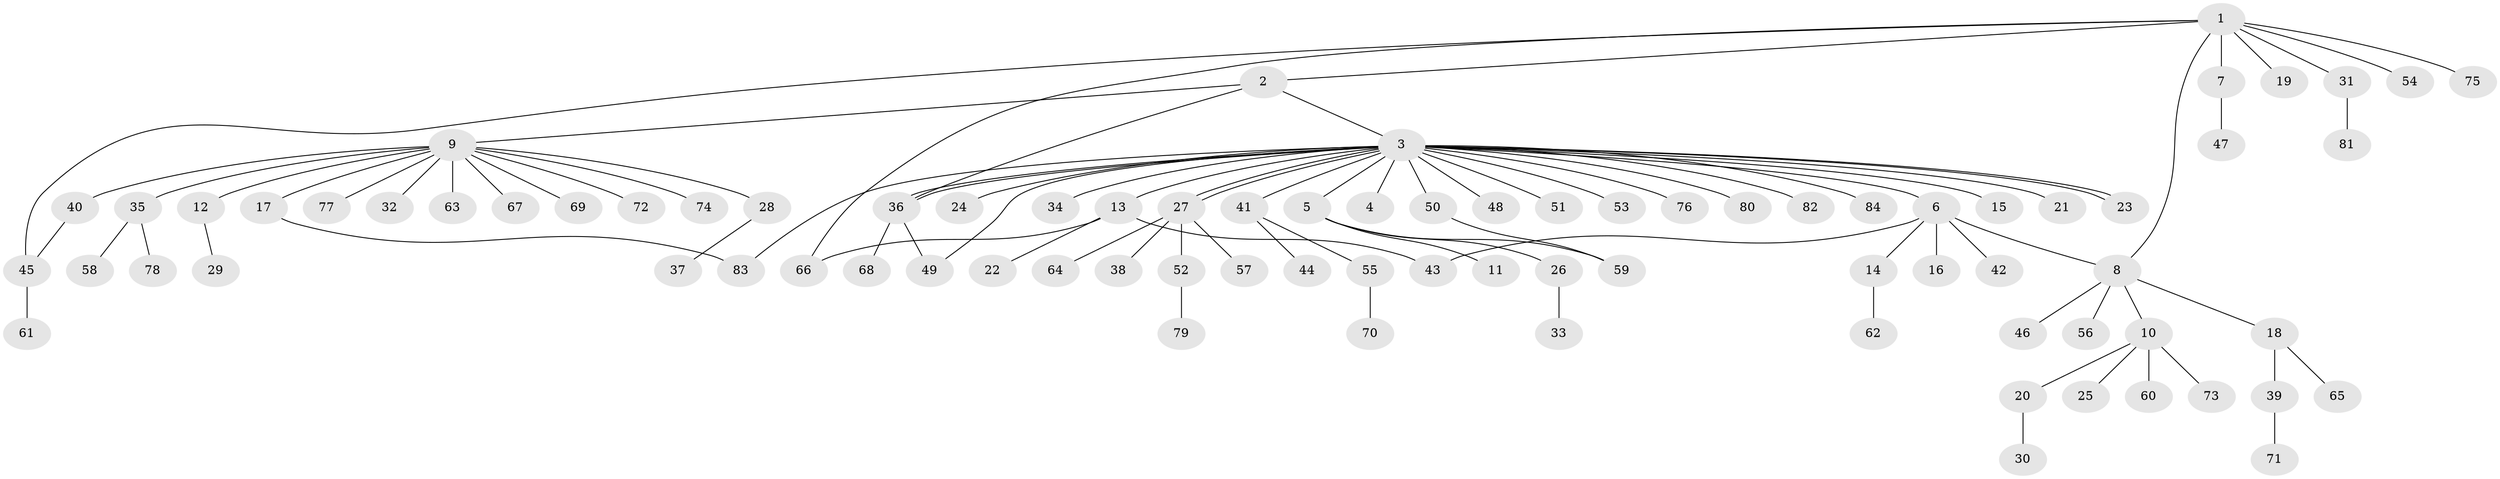 // coarse degree distribution, {8: 0.02, 24: 0.02, 1: 0.6, 4: 0.04, 6: 0.04, 2: 0.2, 5: 0.02, 3: 0.06}
// Generated by graph-tools (version 1.1) at 2025/18/03/04/25 18:18:25]
// undirected, 84 vertices, 94 edges
graph export_dot {
graph [start="1"]
  node [color=gray90,style=filled];
  1;
  2;
  3;
  4;
  5;
  6;
  7;
  8;
  9;
  10;
  11;
  12;
  13;
  14;
  15;
  16;
  17;
  18;
  19;
  20;
  21;
  22;
  23;
  24;
  25;
  26;
  27;
  28;
  29;
  30;
  31;
  32;
  33;
  34;
  35;
  36;
  37;
  38;
  39;
  40;
  41;
  42;
  43;
  44;
  45;
  46;
  47;
  48;
  49;
  50;
  51;
  52;
  53;
  54;
  55;
  56;
  57;
  58;
  59;
  60;
  61;
  62;
  63;
  64;
  65;
  66;
  67;
  68;
  69;
  70;
  71;
  72;
  73;
  74;
  75;
  76;
  77;
  78;
  79;
  80;
  81;
  82;
  83;
  84;
  1 -- 2;
  1 -- 7;
  1 -- 8;
  1 -- 19;
  1 -- 31;
  1 -- 45;
  1 -- 54;
  1 -- 66;
  1 -- 75;
  2 -- 3;
  2 -- 9;
  2 -- 36;
  3 -- 4;
  3 -- 5;
  3 -- 6;
  3 -- 13;
  3 -- 15;
  3 -- 21;
  3 -- 23;
  3 -- 23;
  3 -- 24;
  3 -- 27;
  3 -- 27;
  3 -- 34;
  3 -- 36;
  3 -- 36;
  3 -- 41;
  3 -- 48;
  3 -- 49;
  3 -- 50;
  3 -- 51;
  3 -- 53;
  3 -- 76;
  3 -- 80;
  3 -- 82;
  3 -- 83;
  3 -- 84;
  5 -- 11;
  5 -- 26;
  5 -- 59;
  6 -- 8;
  6 -- 14;
  6 -- 16;
  6 -- 42;
  6 -- 43;
  7 -- 47;
  8 -- 10;
  8 -- 18;
  8 -- 46;
  8 -- 56;
  9 -- 12;
  9 -- 17;
  9 -- 28;
  9 -- 32;
  9 -- 35;
  9 -- 40;
  9 -- 63;
  9 -- 67;
  9 -- 69;
  9 -- 72;
  9 -- 74;
  9 -- 77;
  10 -- 20;
  10 -- 25;
  10 -- 60;
  10 -- 73;
  12 -- 29;
  13 -- 22;
  13 -- 43;
  13 -- 66;
  14 -- 62;
  17 -- 83;
  18 -- 39;
  18 -- 65;
  20 -- 30;
  26 -- 33;
  27 -- 38;
  27 -- 52;
  27 -- 57;
  27 -- 64;
  28 -- 37;
  31 -- 81;
  35 -- 58;
  35 -- 78;
  36 -- 49;
  36 -- 68;
  39 -- 71;
  40 -- 45;
  41 -- 44;
  41 -- 55;
  45 -- 61;
  50 -- 59;
  52 -- 79;
  55 -- 70;
}
